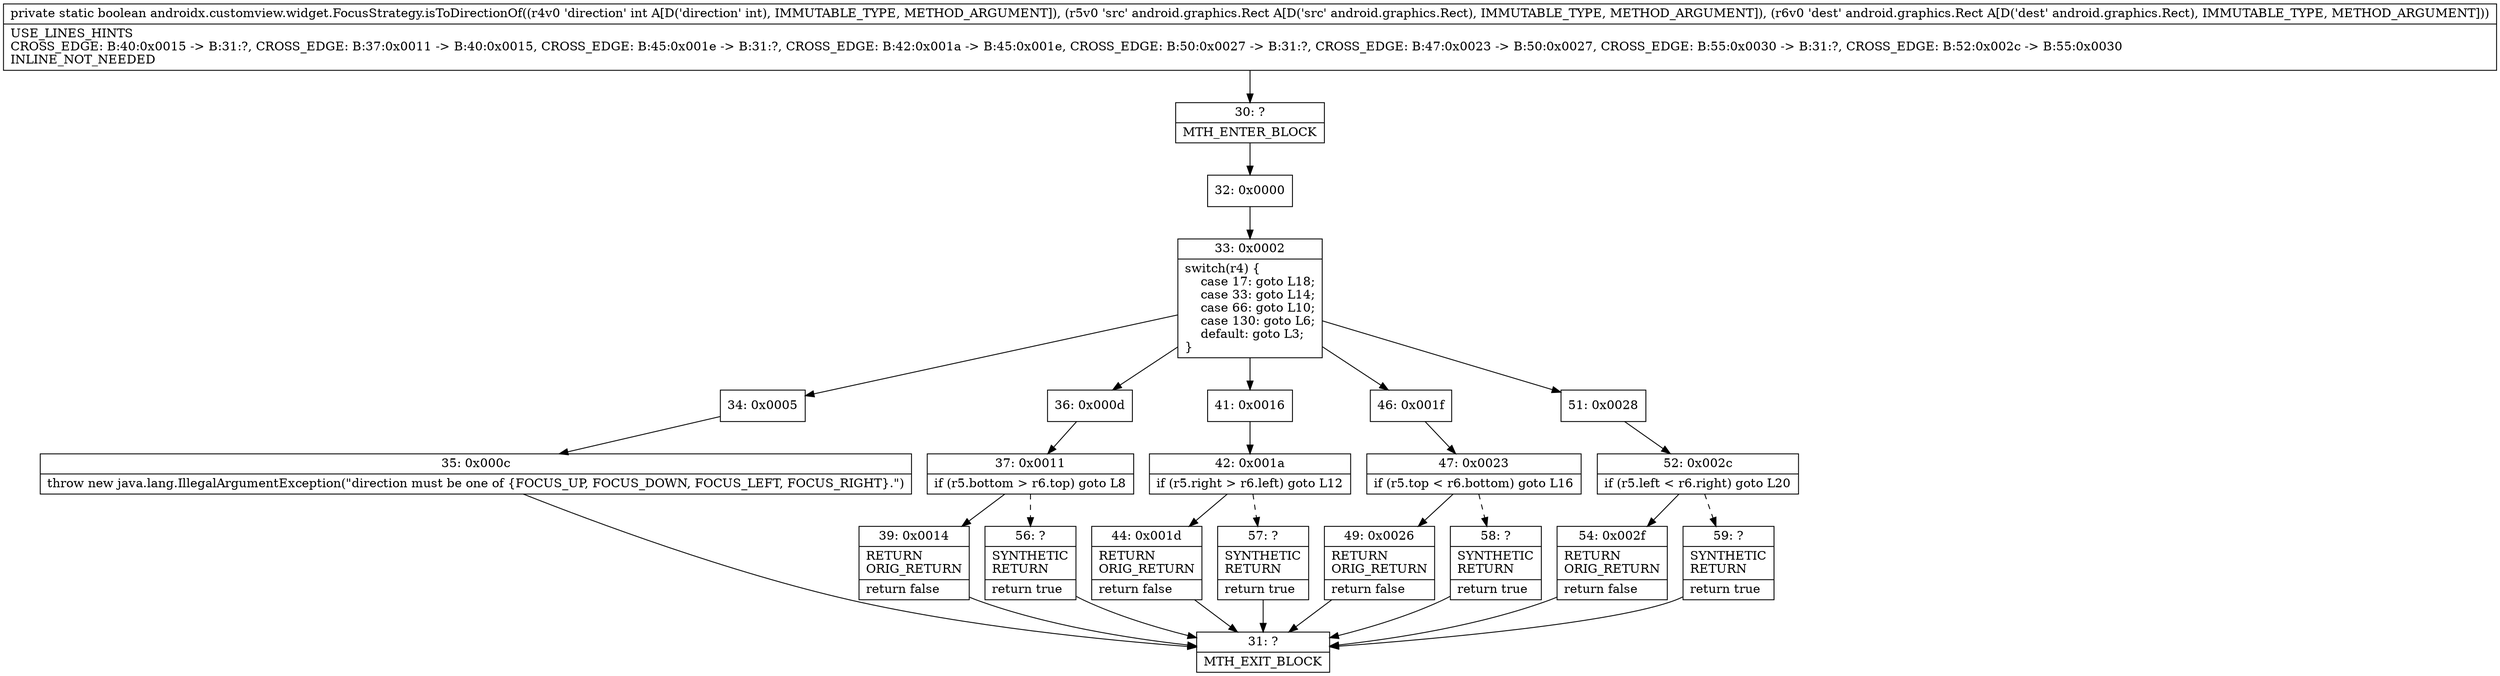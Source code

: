 digraph "CFG forandroidx.customview.widget.FocusStrategy.isToDirectionOf(ILandroid\/graphics\/Rect;Landroid\/graphics\/Rect;)Z" {
Node_30 [shape=record,label="{30\:\ ?|MTH_ENTER_BLOCK\l}"];
Node_32 [shape=record,label="{32\:\ 0x0000}"];
Node_33 [shape=record,label="{33\:\ 0x0002|switch(r4) \{\l    case 17: goto L18;\l    case 33: goto L14;\l    case 66: goto L10;\l    case 130: goto L6;\l    default: goto L3;\l\}\l}"];
Node_34 [shape=record,label="{34\:\ 0x0005}"];
Node_35 [shape=record,label="{35\:\ 0x000c|throw new java.lang.IllegalArgumentException(\"direction must be one of \{FOCUS_UP, FOCUS_DOWN, FOCUS_LEFT, FOCUS_RIGHT\}.\")\l}"];
Node_31 [shape=record,label="{31\:\ ?|MTH_EXIT_BLOCK\l}"];
Node_36 [shape=record,label="{36\:\ 0x000d}"];
Node_37 [shape=record,label="{37\:\ 0x0011|if (r5.bottom \> r6.top) goto L8\l}"];
Node_39 [shape=record,label="{39\:\ 0x0014|RETURN\lORIG_RETURN\l|return false\l}"];
Node_56 [shape=record,label="{56\:\ ?|SYNTHETIC\lRETURN\l|return true\l}"];
Node_41 [shape=record,label="{41\:\ 0x0016}"];
Node_42 [shape=record,label="{42\:\ 0x001a|if (r5.right \> r6.left) goto L12\l}"];
Node_44 [shape=record,label="{44\:\ 0x001d|RETURN\lORIG_RETURN\l|return false\l}"];
Node_57 [shape=record,label="{57\:\ ?|SYNTHETIC\lRETURN\l|return true\l}"];
Node_46 [shape=record,label="{46\:\ 0x001f}"];
Node_47 [shape=record,label="{47\:\ 0x0023|if (r5.top \< r6.bottom) goto L16\l}"];
Node_49 [shape=record,label="{49\:\ 0x0026|RETURN\lORIG_RETURN\l|return false\l}"];
Node_58 [shape=record,label="{58\:\ ?|SYNTHETIC\lRETURN\l|return true\l}"];
Node_51 [shape=record,label="{51\:\ 0x0028}"];
Node_52 [shape=record,label="{52\:\ 0x002c|if (r5.left \< r6.right) goto L20\l}"];
Node_54 [shape=record,label="{54\:\ 0x002f|RETURN\lORIG_RETURN\l|return false\l}"];
Node_59 [shape=record,label="{59\:\ ?|SYNTHETIC\lRETURN\l|return true\l}"];
MethodNode[shape=record,label="{private static boolean androidx.customview.widget.FocusStrategy.isToDirectionOf((r4v0 'direction' int A[D('direction' int), IMMUTABLE_TYPE, METHOD_ARGUMENT]), (r5v0 'src' android.graphics.Rect A[D('src' android.graphics.Rect), IMMUTABLE_TYPE, METHOD_ARGUMENT]), (r6v0 'dest' android.graphics.Rect A[D('dest' android.graphics.Rect), IMMUTABLE_TYPE, METHOD_ARGUMENT]))  | USE_LINES_HINTS\lCROSS_EDGE: B:40:0x0015 \-\> B:31:?, CROSS_EDGE: B:37:0x0011 \-\> B:40:0x0015, CROSS_EDGE: B:45:0x001e \-\> B:31:?, CROSS_EDGE: B:42:0x001a \-\> B:45:0x001e, CROSS_EDGE: B:50:0x0027 \-\> B:31:?, CROSS_EDGE: B:47:0x0023 \-\> B:50:0x0027, CROSS_EDGE: B:55:0x0030 \-\> B:31:?, CROSS_EDGE: B:52:0x002c \-\> B:55:0x0030\lINLINE_NOT_NEEDED\l}"];
MethodNode -> Node_30;Node_30 -> Node_32;
Node_32 -> Node_33;
Node_33 -> Node_34;
Node_33 -> Node_36;
Node_33 -> Node_41;
Node_33 -> Node_46;
Node_33 -> Node_51;
Node_34 -> Node_35;
Node_35 -> Node_31;
Node_36 -> Node_37;
Node_37 -> Node_39;
Node_37 -> Node_56[style=dashed];
Node_39 -> Node_31;
Node_56 -> Node_31;
Node_41 -> Node_42;
Node_42 -> Node_44;
Node_42 -> Node_57[style=dashed];
Node_44 -> Node_31;
Node_57 -> Node_31;
Node_46 -> Node_47;
Node_47 -> Node_49;
Node_47 -> Node_58[style=dashed];
Node_49 -> Node_31;
Node_58 -> Node_31;
Node_51 -> Node_52;
Node_52 -> Node_54;
Node_52 -> Node_59[style=dashed];
Node_54 -> Node_31;
Node_59 -> Node_31;
}

